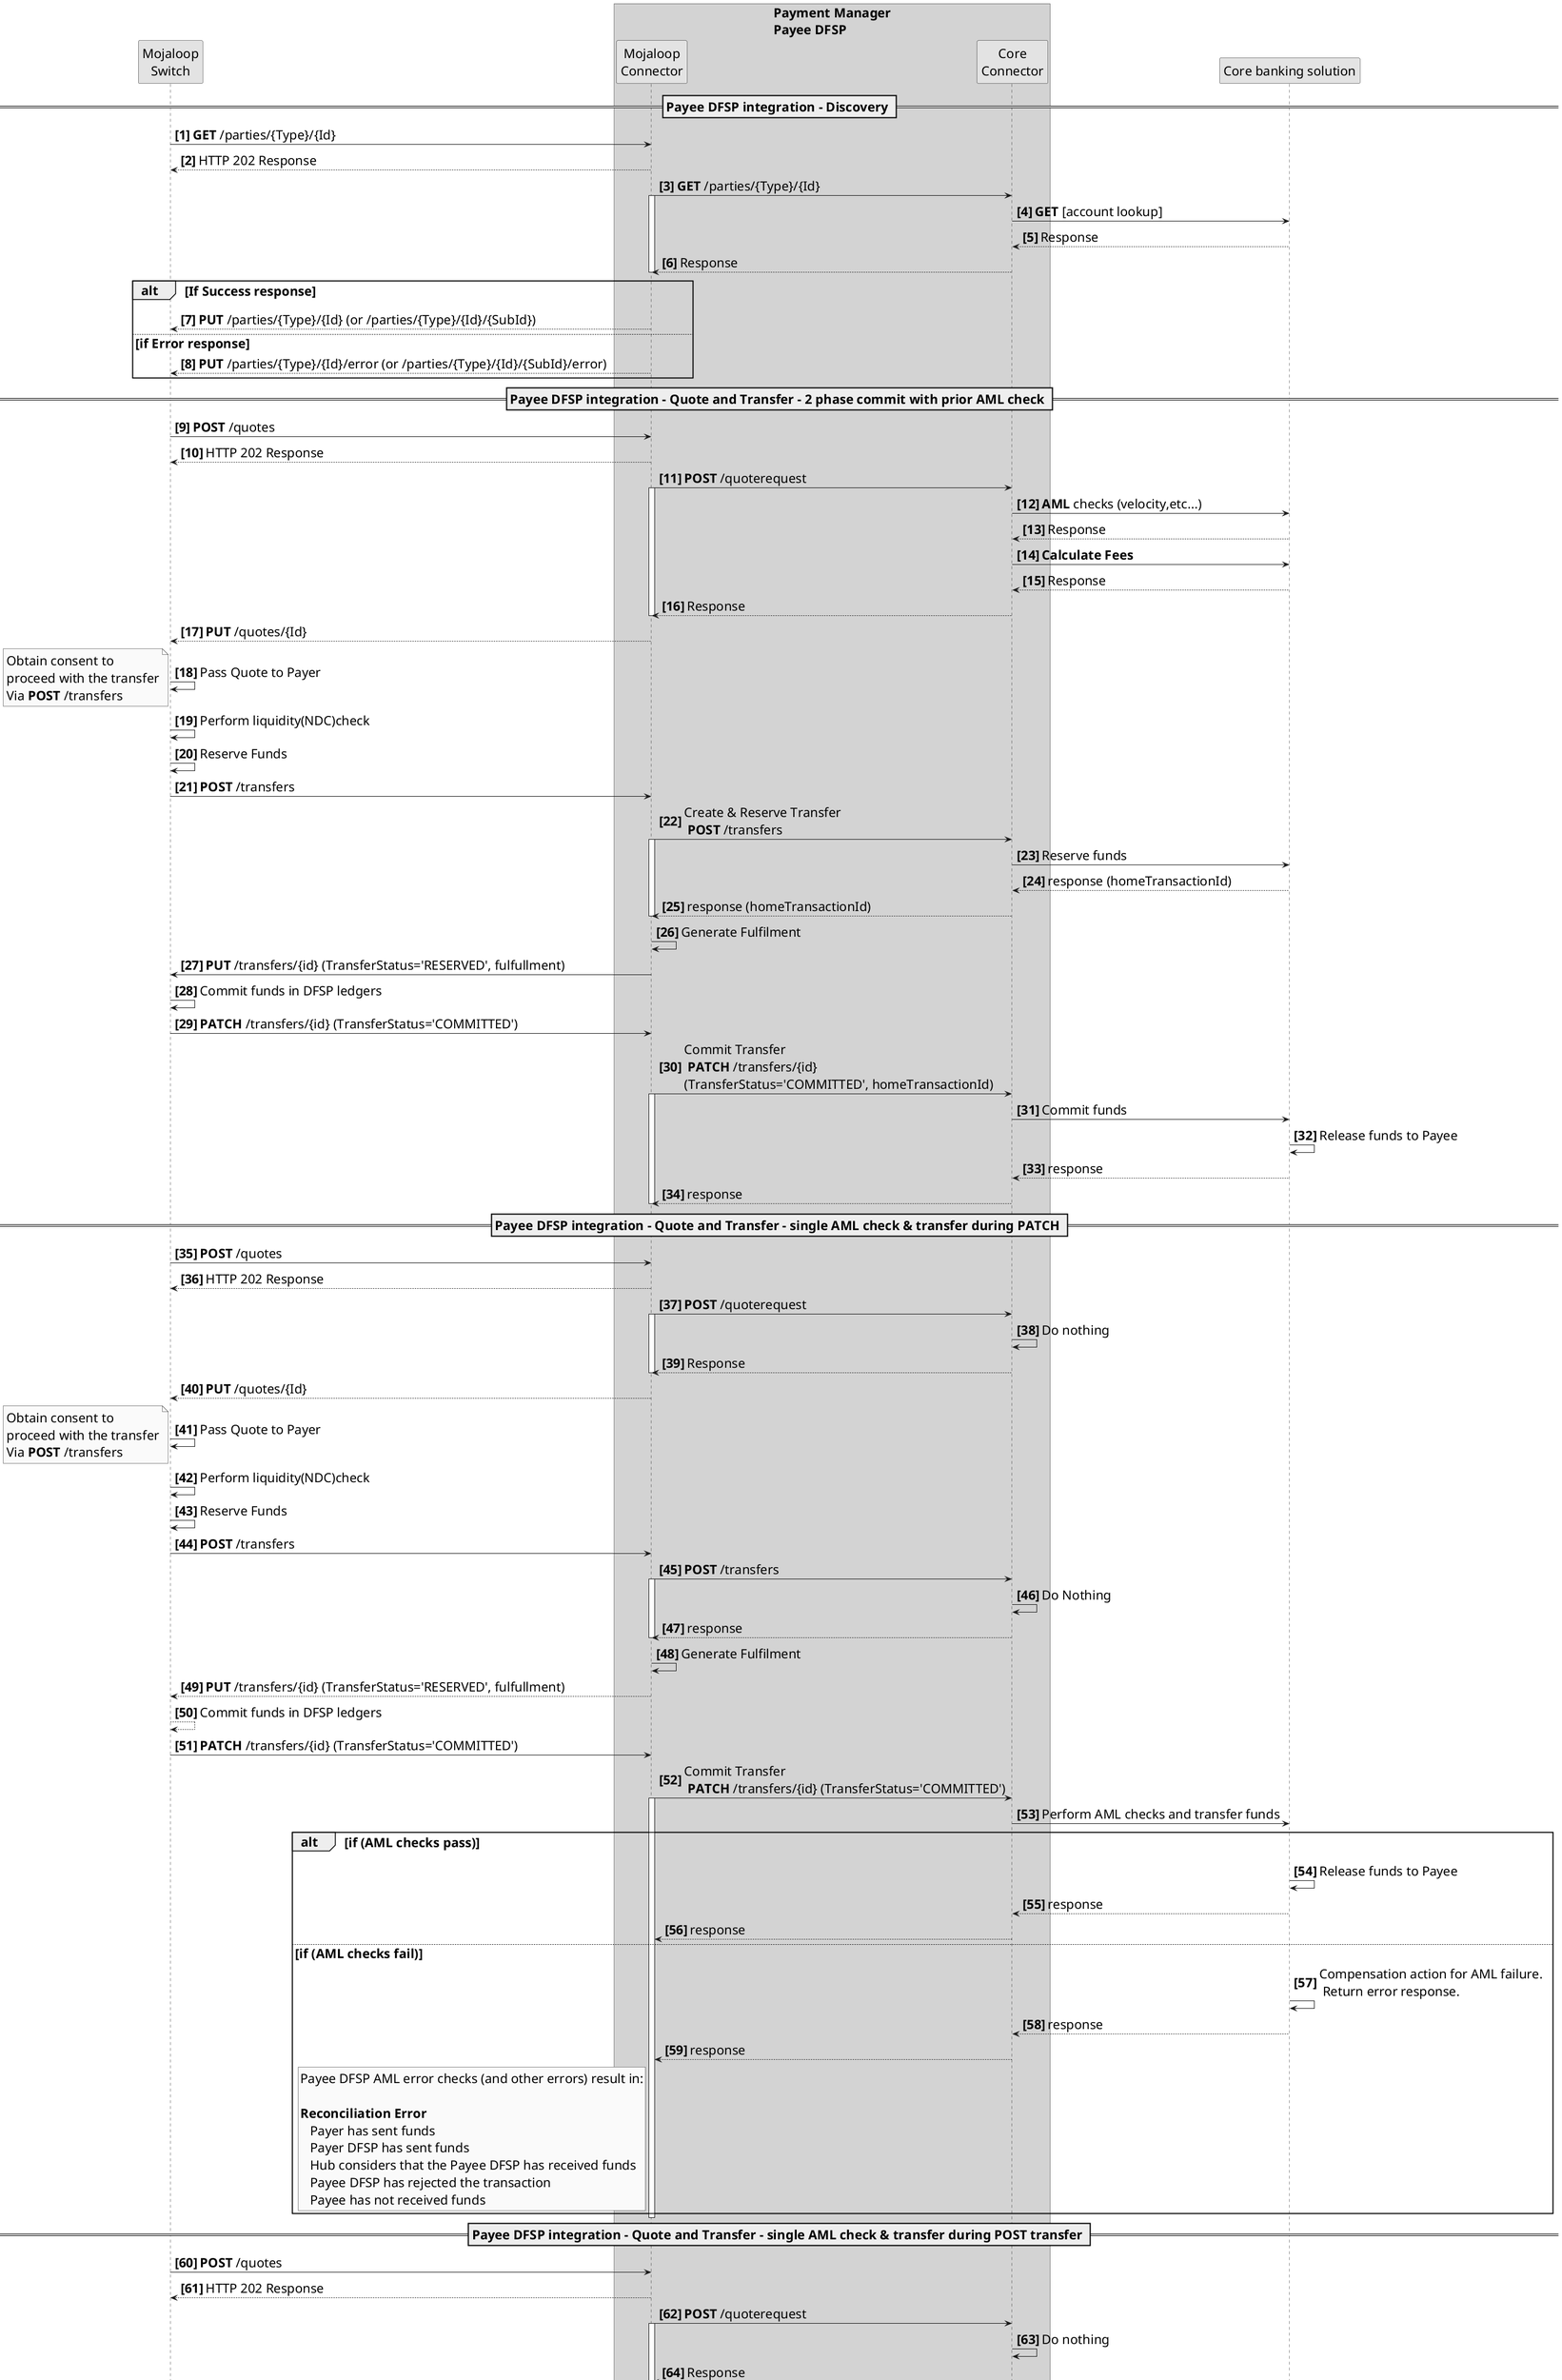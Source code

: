 @startuml Payee DFSP Integration Single Transactional Flow
/'*****
--------------
******'/

skinparam activityFontSize 4
skinparam activityDiamondFontSize 30
skinparam activityArrowFontSize 22
skinparam defaultFontSize 22
skinparam noteFontSize 22
skinparam monochrome true
' declare title
' title Core-Connector transactional flow patterns
' declare actors
participant "Mojaloop\nSwitch" as Switch
box "Payment Manager\nPayee DFSP" #LightGrey
participant "Mojaloop\nConnector" as MC 
participant "Core\nConnector" as CC 
end box
participant "Core banking solution" as CBS
autonumber 1 1 "<b>[0]"

== Payee DFSP integration - Discovery ==

Switch->MC: **GET** /parties/{Type}/{Id}
MC-->Switch: HTTP 202 Response
MC->CC: **GET** /parties/{Type}/{Id}
activate MC
CC->CBS: **GET** [account lookup]
CBS-->CC: Response
CC-->MC: Response
deactivate MC
alt If Success response
MC-->Switch: **PUT** /parties/{Type}/{Id} (or /parties/{Type}/{Id}/{SubId})
else if Error response
MC-->Switch: **PUT** /parties/{Type}/{Id}/error (or /parties/{Type}/{Id}/{SubId}/error)
end

== Payee DFSP integration - Quote and Transfer - 2 phase commit with prior AML check ==

Switch->MC: **POST** /quotes
MC-->Switch: HTTP 202 Response
MC->CC: **POST** /quoterequest
activate MC
CC->CBS: **AML** checks (velocity,etc...)
CBS-->CC: Response
CC->CBS: **Calculate Fees**
CBS-->CC: Response
CC-->MC: Response
deactivate MC
MC-->Switch: **PUT** /quotes/{Id} 
Switch->Switch: Pass Quote to Payer
note left
Obtain consent to 
proceed with the transfer
Via **POST** /transfers
end note
    Switch-> Switch: Perform liquidity(NDC)check
    Switch->Switch: Reserve Funds
    Switch->MC: **POST** /transfers
    MC->CC: Create & Reserve Transfer\n **POST** /transfers 
    activate MC
    CC->CBS: Reserve funds 
    CBS-->CC: response (homeTransactionId)
    CC-->MC: response (homeTransactionId)
    deactivate MC
    MC->MC: Generate Fulfilment
    MC->Switch: **PUT** /transfers/{id} (TransferStatus='RESERVED', fulfullment)
    Switch->Switch: Commit funds in DFSP ledgers
    Switch->MC: **PATCH** /transfers/{id} (TransferStatus='COMMITTED')
    MC->CC: Commit Transfer\n **PATCH** /transfers/{id} \n(TransferStatus='COMMITTED', homeTransactionId) 
    activate MC
    CC->CBS: Commit funds 
    CBS->CBS: Release funds to Payee 
    CBS-->CC: response
    CC-->MC: response
    deactivate MC

== Payee DFSP integration - Quote and Transfer - single AML check & transfer during PATCH ==

Switch->MC: **POST** /quotes
MC-->Switch: HTTP 202 Response
MC->CC: **POST** /quoterequest
activate MC
CC->CC: Do nothing
CC-->MC: Response
deactivate MC
MC-->Switch: **PUT** /quotes/{Id} 

Switch->Switch: Pass Quote to Payer
note left
Obtain consent to 
proceed with the transfer
Via **POST** /transfers
end note
    Switch-> Switch: Perform liquidity(NDC)check
    Switch->Switch: Reserve Funds
    Switch->MC: **POST** /transfers
    MC->CC: **POST** /transfers 
    activate MC
    CC->CC: Do Nothing 
    CC-->MC: response
    deactivate MC
    MC->MC: Generate Fulfilment
    MC-->Switch: **PUT** /transfers/{id} (TransferStatus='RESERVED', fulfullment)
    Switch-->Switch: Commit funds in DFSP ledgers

    Switch->MC: **PATCH** /transfers/{id} (TransferStatus='COMMITTED')
    MC->CC: Commit Transfer\n **PATCH** /transfers/{id} (TransferStatus='COMMITTED') 
    activate MC
    CC->CBS: Perform AML checks and transfer funds
    alt if (AML checks pass)
    CBS->CBS: Release funds to Payee 
    CBS-->CC: response
    CC-->MC: response
    else if (AML checks fail)
    CBS->CBS: Compensation action for AML failure. \n Return error response.
    CBS-->CC: response
    CC-->MC: response
    rnote left MC 
    Payee DFSP AML error checks (and other errors) result in:
    
    **Reconciliation Error**
       Payer has sent funds
       Payer DFSP has sent funds
       Hub considers that the Payee DFSP has received funds
       Payee DFSP has rejected the transaction
       Payee has not received funds
    endrnote
    end
    deactivate MC

== Payee DFSP integration - Quote and Transfer - single AML check & transfer during POST transfer ==

Switch->MC: **POST** /quotes
MC-->Switch: HTTP 202 Response
MC->CC: **POST** /quoterequest
activate MC
CC->CC: Do nothing
CC-->MC: Response
deactivate MC
MC-->Switch: **PUT** /quotes/{Id} 

Switch->Switch: Pass Quote to Payer
note left
Obtain consent to 
proceed with the transfer
Via **POST** /transfers
end note
    Switch-> Switch: Perform liquidity(NDC)check
    Switch->Switch: Reserve Funds
    Switch->MC: **POST** /transfers
    MC->CC: **POST** /transfers 
    activate MC
    CC->CBS: Perform AML checks and transfer funds
    CBS->CBS: Release of funds to Payee 
    CBS-->CC: response (homeTransactionId)
    CC-->MC: response (homeTransactionId)
    deactivate MC
    MC->MC: Generate Fulfilment
    MC-->Switch: **PUT** /transfers/{id} (TransferStatus='RESERVED', fulfullment)
    Switch->Switch: Commit funds in DFSP ledgers
    alt if (Transfer status == 'ABORTED')
    Switch->MC: **PATCH** /transfers/{id} (TransferStatus='ABORTED', homeTransactionId)
    MC->CC: Abort Transfer\n **PATCH** /transfers/{id} (TransferStatus='ABORTED')     
    CC->CBS: Abort Transfer
    CBS->CBS: Compensate action for abort
    CBS-->CC: response
    else if (Transfer status == 'COMMITTED')
    Switch->MC: **PATCH** /transfers/{id} (TransferStatus='COMMITTED', homeTransactionId)
    MC->CC: **PATCH** /transfers/{id} (TransferStatus='COMMITTED') 
    CC->CC: Do nothing
    CC-->MC: response
    end


@enduml